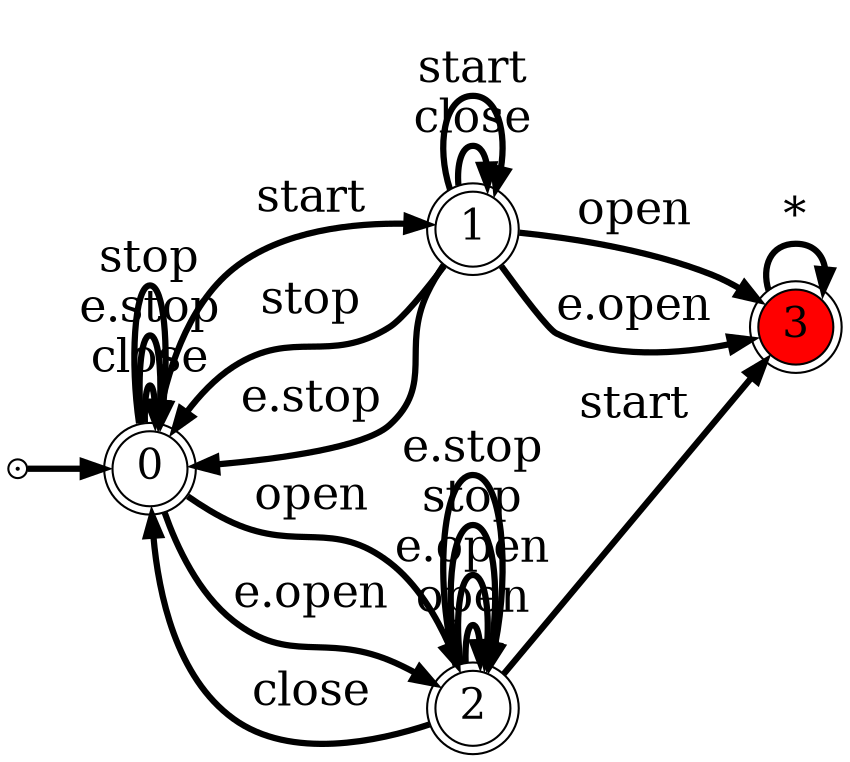 digraph G {
    graph [pack="true" rankdir="LR" margin="0" bgcolor=transparent];
    node [fontsize=20 shape="doublecircle" style="filled" height="0.5" width="0.5" fixedsize="true" fillcolor="white"];
    edge [fontsize=22 penwidth=3]
	  zz [height="0" width="0" fixedsize="true" label="" fillcolor="black"];
	  3 [fillcolor="red"]
  	zz -> 0 [label=""];

  	0 -> 0 [label="close"]
  	0 -> 0 [label="e.stop"]
  	0 -> 0 [label="stop"]

  	0 -> 1 [label="start"]
  	1 -> 0 [label="stop"]
  	1 -> 0 [label="e.stop"]

  	1 -> 1 [label="close"]
  	1 -> 1 [label="start"]

  	0 -> 2 [label="open"]
  	0 -> 2 [label="e.open"]
  	2 -> 0 [label="close"]

  	2 -> 2 [label="open"]
  	2 -> 2 [label="e.open"]
  	2 -> 2 [label="stop"]
  	2 -> 2 [label="e.stop"]

  	1 -> 3 [label="open"]
  	1 -> 3 [label="e.open"]
  	
  	2 -> 3 [label="start"]
    
    3 -> 3 [label="*"]
}

